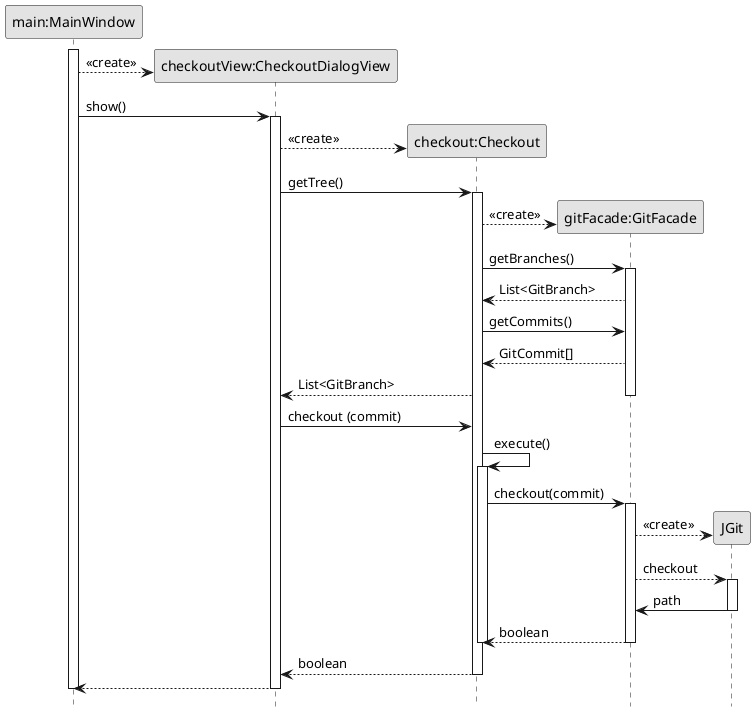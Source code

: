 @startuml
skinparam monochrome true
hide footbox

participant "main:MainWindow" as main
participant "checkoutView:CheckoutDialogView" as checkoutView
participant "checkout:Checkout" as checkout
participant "gitFacade:GitFacade" as facade

activate main
create checkoutView
main --> checkoutView :  <<create>>
main ->checkoutView : show()
activate checkoutView
create checkout
checkoutView -->checkout : <<create>>
checkoutView ->checkout : getTree()
activate checkout
create facade
checkout --> facade : <<create>>
checkout -> facade : getBranches()
activate facade
facade --> checkout : List<GitBranch>
checkout -> facade : getCommits()
facade --> checkout : GitCommit[]
checkout --> checkoutView : List<GitBranch>
deactivate facade
checkoutView ->checkout : checkout (commit)
checkout -> checkout : execute()
activate checkout
checkout -> facade : checkout(commit)
activate facade
create JGit
facade --> JGit : <<create>>
facade --> JGit : checkout
activate JGit
JGit -> facade : path
deactivate JGit
facade --> checkout : boolean
deactivate checkout
deactivate facade
checkout -->checkoutView : boolean
deactivate checkout
checkoutView --> main :
deactivate checkoutView

deactivate main

@enduml